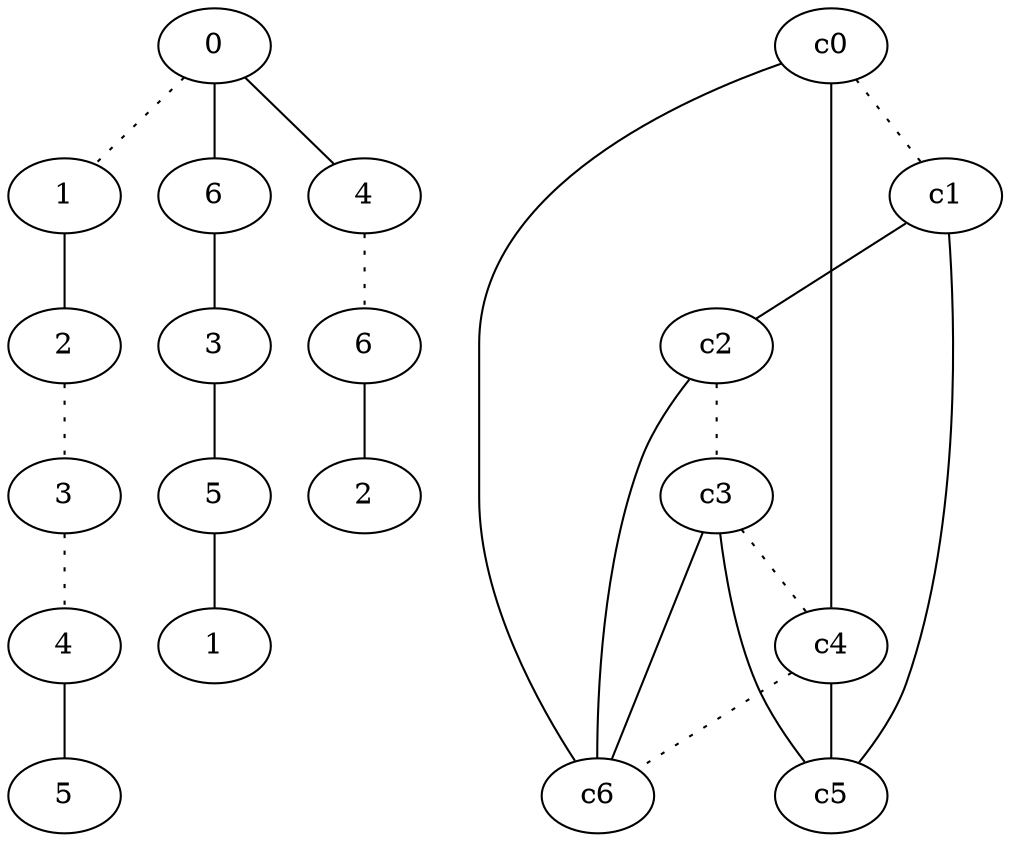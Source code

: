 graph {
a0[label=0];
a1[label=1];
a2[label=2];
a3[label=3];
a4[label=4];
a5[label=5];
a6[label=6];
a7[label=3];
a8[label=5];
a9[label=1];
a10[label=4];
a11[label=6];
a12[label=2];
a0 -- a1 [style=dotted];
a0 -- a6;
a0 -- a10;
a1 -- a2;
a2 -- a3 [style=dotted];
a3 -- a4 [style=dotted];
a4 -- a5;
a6 -- a7;
a7 -- a8;
a8 -- a9;
a10 -- a11 [style=dotted];
a11 -- a12;
c0 -- c1 [style=dotted];
c0 -- c4;
c0 -- c6;
c1 -- c2;
c1 -- c5;
c2 -- c3 [style=dotted];
c2 -- c6;
c3 -- c4 [style=dotted];
c3 -- c5;
c3 -- c6;
c4 -- c5;
c4 -- c6 [style=dotted];
}
